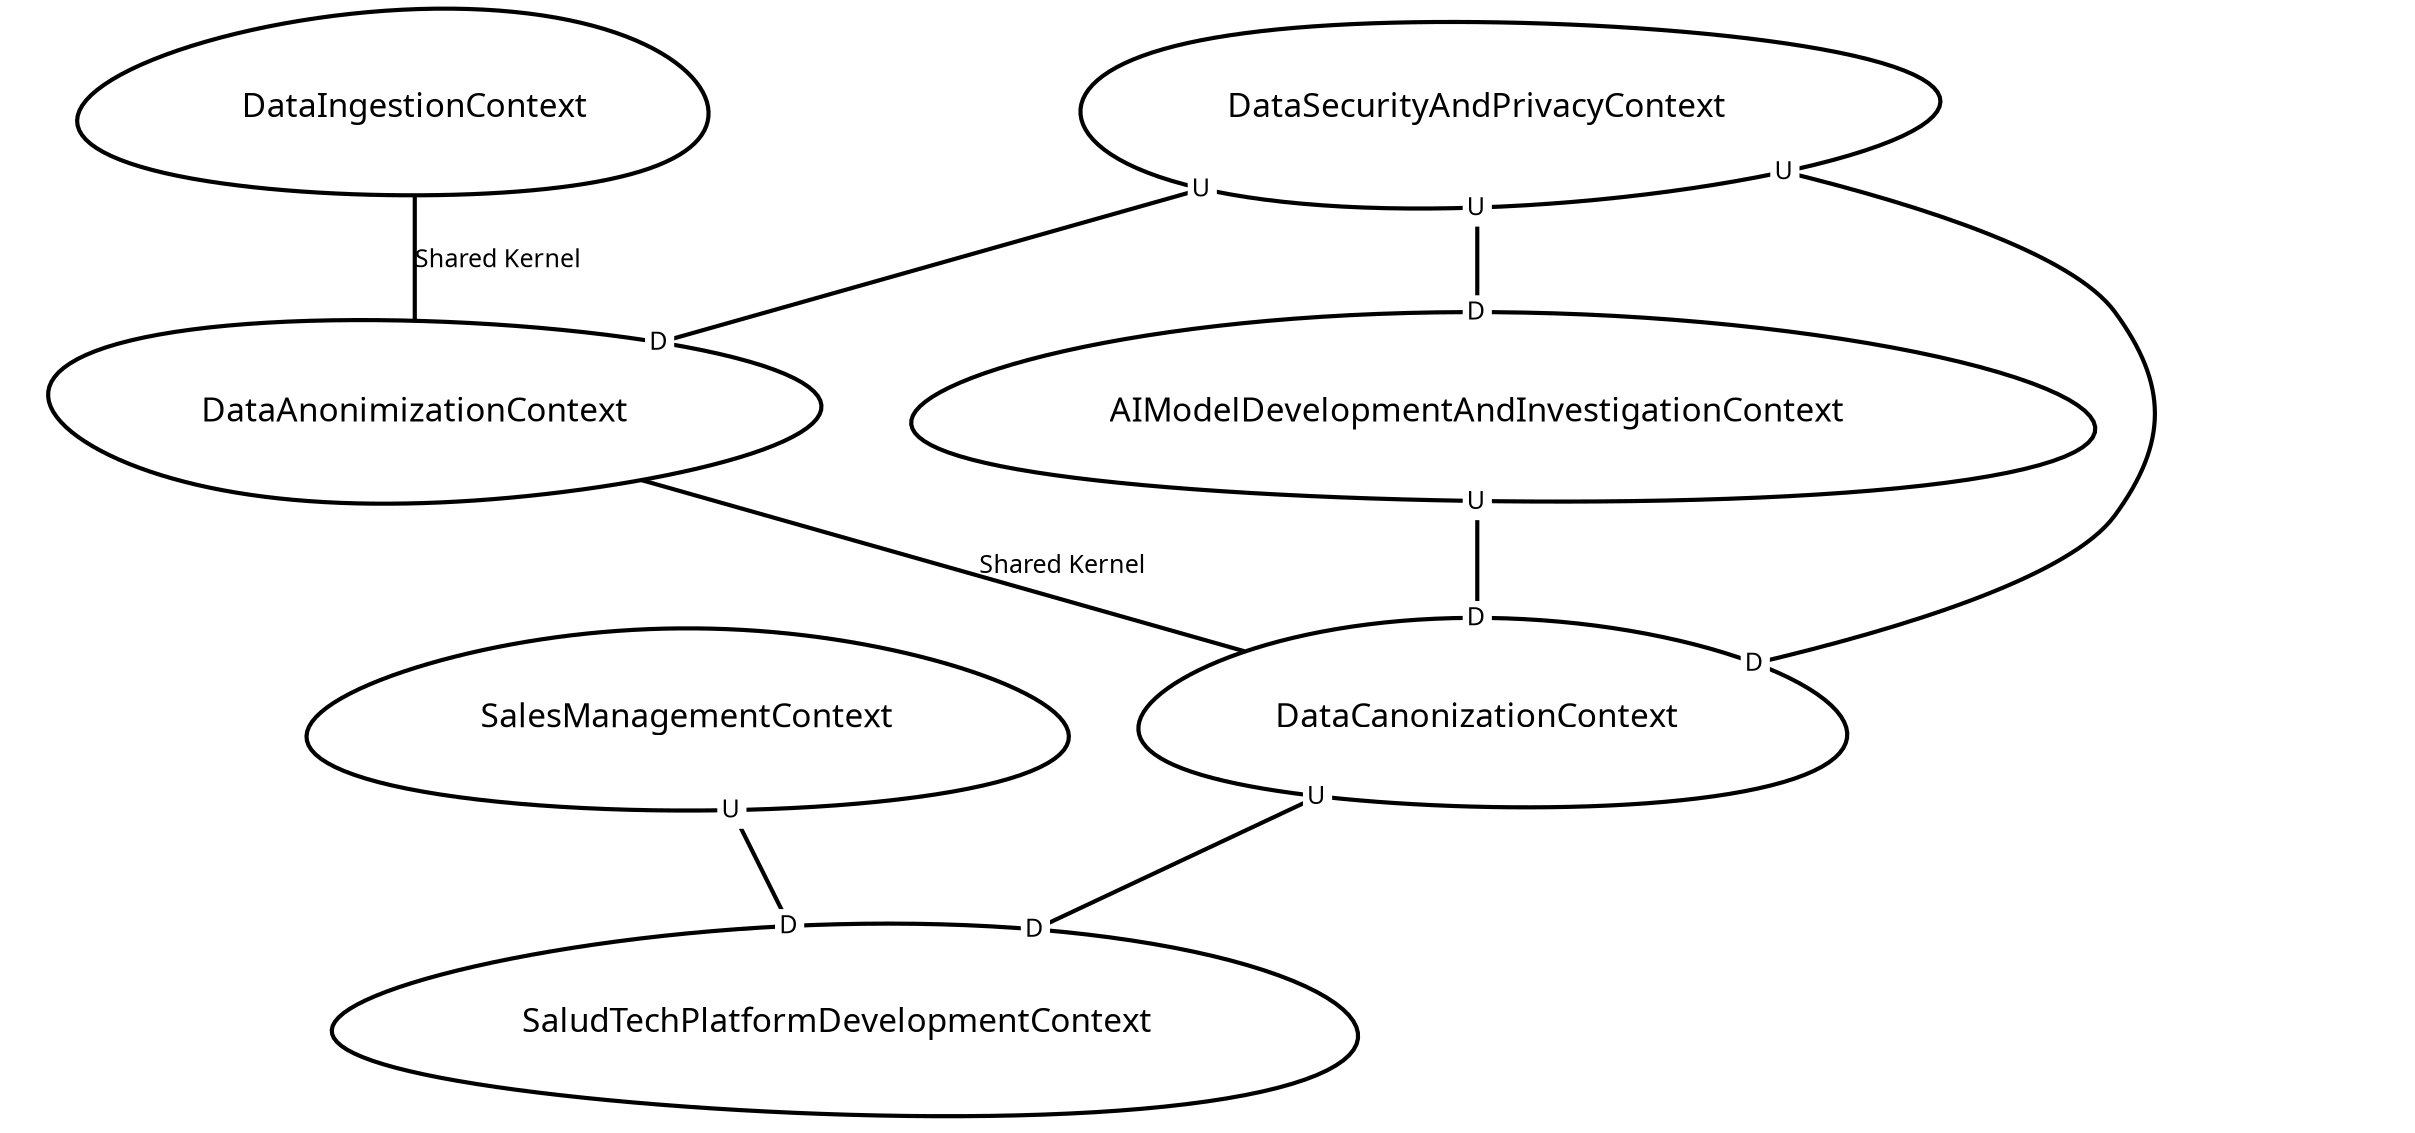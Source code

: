 digraph "ContextMapGraph" {
graph ["imagepath"="/tmp/GraphvizJava"]
"AIModelDevelopmentAndInvestigationContext" ["margin"="0.3","orientation"="119","shape"="egg","fontsize"="16","style"="bold","label"="AIModelDevelopmentAndInvestigationContext\n","fontname"="sans-serif"]
"DataCanonizationContext" ["margin"="0.3","orientation"="119","shape"="egg","fontsize"="16","style"="bold","label"="DataCanonizationContext\n","fontname"="sans-serif"]
"SaludTechPlatformDevelopmentContext" ["margin"="0.3","orientation"="105","shape"="egg","fontsize"="16","style"="bold","label"="SaludTechPlatformDevelopmentContext\n","fontname"="sans-serif"]
"DataAnonimizationContext" ["margin"="0.3","orientation"="162","shape"="egg","fontsize"="16","style"="bold","label"="DataAnonimizationContext\n","fontname"="sans-serif"]
"DataIngestionContext" ["margin"="0.3","orientation"="228","shape"="egg","fontsize"="16","style"="bold","label"="DataIngestionContext\n","fontname"="sans-serif"]
"DataSecurityAndPrivacyContext" ["margin"="0.3","orientation"="40","shape"="egg","fontsize"="16","style"="bold","label"="DataSecurityAndPrivacyContext\n","fontname"="sans-serif"]
"SalesManagementContext" ["margin"="0.3","orientation"="0","shape"="egg","fontsize"="16","style"="bold","label"="SalesManagementContext\n","fontname"="sans-serif"]
"AIModelDevelopmentAndInvestigationContext" -> "DataCanonizationContext" ["headlabel"=<<table cellspacing="0" cellborder="0" border="0">
<tr><td bgcolor="white">D</td></tr>
</table>>,"labeldistance"="0","fontsize"="12","taillabel"=<<table cellspacing="0" cellborder="0" border="0">
<tr><td bgcolor="white">U</td></tr>
</table>>,"style"="bold","label"="                                        ","dir"="none","fontname"="sans-serif"]
"DataCanonizationContext" -> "SaludTechPlatformDevelopmentContext" ["headlabel"=<<table cellspacing="0" cellborder="0" border="0">
<tr><td bgcolor="white">D</td></tr>
</table>>,"labeldistance"="0","fontsize"="12","taillabel"=<<table cellspacing="0" cellborder="0" border="0">
<tr><td bgcolor="white">U</td></tr>
</table>>,"style"="bold","label"="                                        ","dir"="none","fontname"="sans-serif"]
"DataAnonimizationContext" -> "DataCanonizationContext" ["fontsize"="12","style"="bold","label"="Shared Kernel","dir"="none","fontname"="sans-serif"]
"DataIngestionContext" -> "DataAnonimizationContext" ["fontsize"="12","style"="bold","label"="Shared Kernel","dir"="none","fontname"="sans-serif"]
"DataSecurityAndPrivacyContext" -> "DataAnonimizationContext" ["headlabel"=<<table cellspacing="0" cellborder="0" border="0">
<tr><td bgcolor="white">D</td></tr>
</table>>,"labeldistance"="0","fontsize"="12","taillabel"=<<table cellspacing="0" cellborder="0" border="0">
<tr><td bgcolor="white">U</td></tr>
</table>>,"style"="bold","label"="                                        ","dir"="none","fontname"="sans-serif"]
"DataSecurityAndPrivacyContext" -> "AIModelDevelopmentAndInvestigationContext" ["headlabel"=<<table cellspacing="0" cellborder="0" border="0">
<tr><td bgcolor="white">D</td></tr>
</table>>,"labeldistance"="0","fontsize"="12","taillabel"=<<table cellspacing="0" cellborder="0" border="0">
<tr><td bgcolor="white">U</td></tr>
</table>>,"style"="bold","label"="                                        ","dir"="none","fontname"="sans-serif"]
"DataSecurityAndPrivacyContext" -> "DataCanonizationContext" ["headlabel"=<<table cellspacing="0" cellborder="0" border="0">
<tr><td bgcolor="white">D</td></tr>
</table>>,"labeldistance"="0","fontsize"="12","taillabel"=<<table cellspacing="0" cellborder="0" border="0">
<tr><td bgcolor="white">U</td></tr>
</table>>,"style"="bold","label"="                                        ","dir"="none","fontname"="sans-serif"]
"SalesManagementContext" -> "SaludTechPlatformDevelopmentContext" ["headlabel"=<<table cellspacing="0" cellborder="0" border="0">
<tr><td bgcolor="white">D</td></tr>
</table>>,"labeldistance"="0","fontsize"="12","taillabel"=<<table cellspacing="0" cellborder="0" border="0">
<tr><td bgcolor="white">U</td></tr>
</table>>,"style"="bold","label"="                                        ","dir"="none","fontname"="sans-serif"]
}